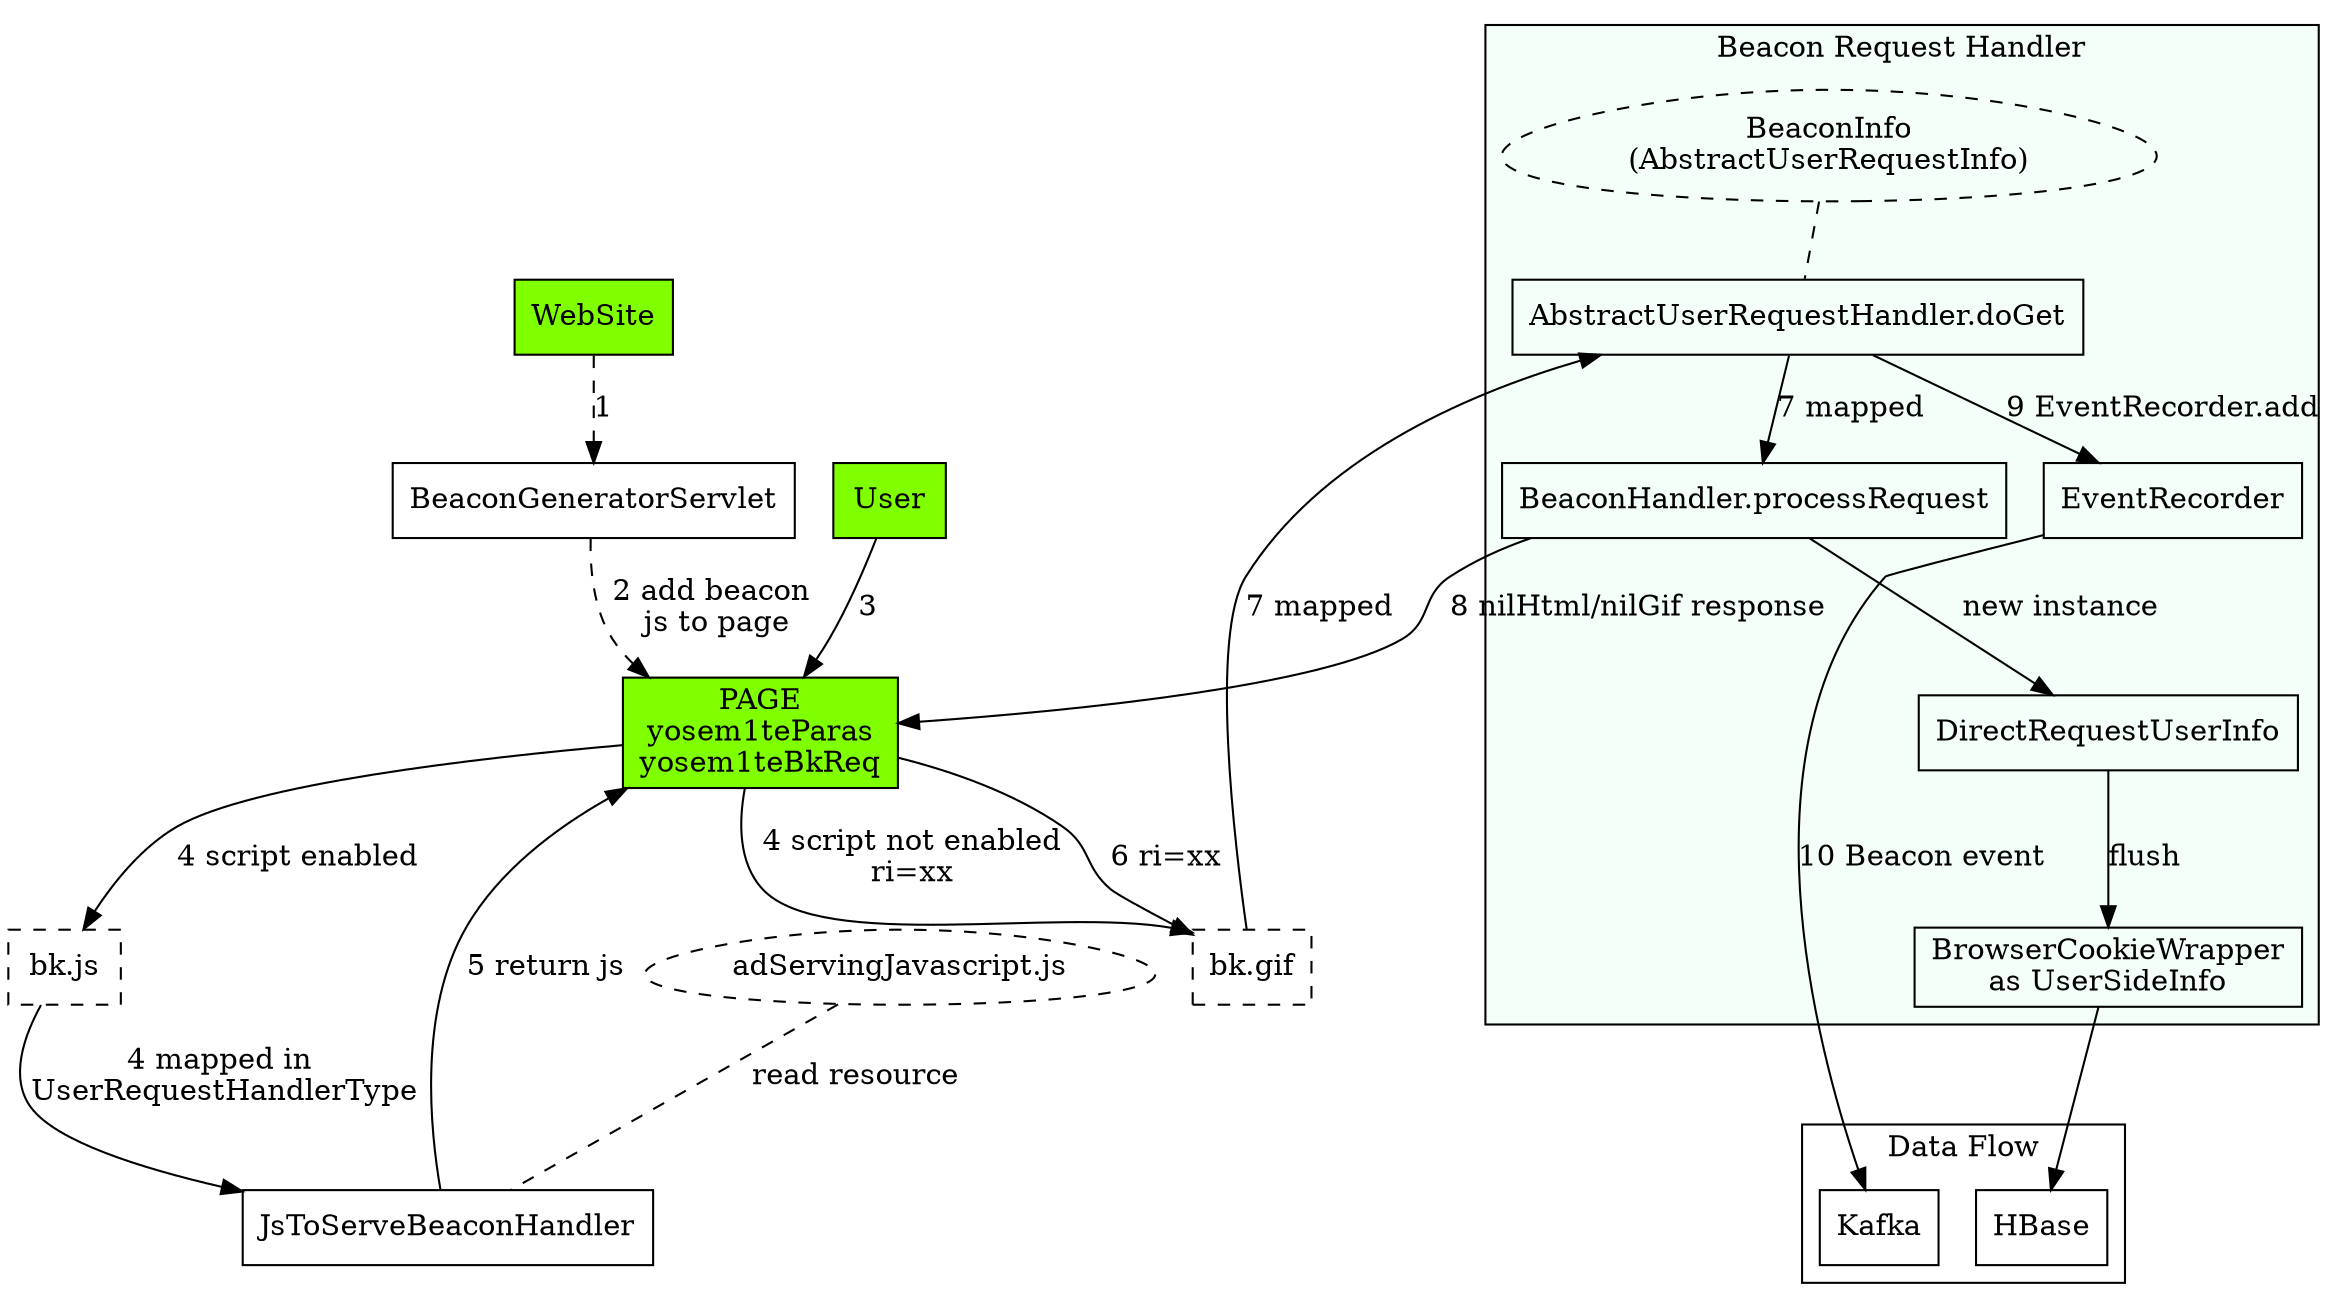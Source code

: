 digraph Beacon {
	node [shape="record"];
	edge [style="solid"];
	#edge [style="dashed"];
	WebSite [style="filled", color="black", fillcolor="chartreuse"];
	Page [style="filled", color="black", fillcolor="chartreuse" label="PAGE\nyosem1teParas\nyosem1teBkReq"];
	User [style="filled", color="black", fillcolor="chartreuse"];
	bk_js [label="bk.js" style="dashed"];
	bk_gif [label="bk.gif" style="dashed"];
	BeaconGeneratorServlet;
	adServingJavascript [shape="egg" label="adServingJavascript.js" style="dashed"];
	JsToServeBeaconHandler [label="JsToServeBeaconHandler"];

	subgraph cluster_bk{
		label="Beacon Request Handler";
		bgcolor="mintcream";

		BeaconInfo [label="BeaconInfo\n(AbstractUserRequestInfo)" shape="egg" style="dashed"];
		BeaconHandler [label="BeaconHandler.processRequest"];
		AbstractUserRequestHandler [label="AbstractUserRequestHandler.doGet"];
		DirectRequestUserInfo [label="DirectRequestUserInfo"];
		BrowserCookieWrapper [label="BrowserCookieWrapper\nas UserSideInfo"];
		EventRecorder;
	}

	subgraph cluster_data {
		label="Data Flow";

		Kafka;
		HBase;
	}

	WebSite->BeaconGeneratorServlet [style="dashed" label="1"];
	BeaconGeneratorServlet->Page [label="2 add beacon \njs to page" style="dashed"];
	User->Page [label="3"];
	Page->bk_js [label="4 script enabled"];
	Page->bk_gif [label="4 script not enabled\nri=xx"];
	bk_js->JsToServeBeaconHandler [label="4 mapped in \nUserRequestHandlerType"];

	adServingJavascript->JsToServeBeaconHandler [label="read resource" arrowhead="none" style="dashed"];
	JsToServeBeaconHandler->Page [label="5 return js"];

	Page->bk_gif [label="6 ri=xx"];
	bk_gif->AbstractUserRequestHandler->BeaconHandler [label="7 mapped"]
	BeaconInfo->AbstractUserRequestHandler [arrowhead="none" style="dashed"];
	AbstractUserRequestHandler->EventRecorder [label="9 EventRecorder.add"];

	BeaconHandler->Page [label="8 nilHtml/nilGif response"];
	BeaconHandler->DirectRequestUserInfo [label="new instance"];
	DirectRequestUserInfo->BrowserCookieWrapper [label="flush"];
	BrowserCookieWrapper->HBase;
	EventRecorder->Kafka [label="10 Beacon event"];
	//EventRecorder->HBase [label="10 User based beacon event"];
}